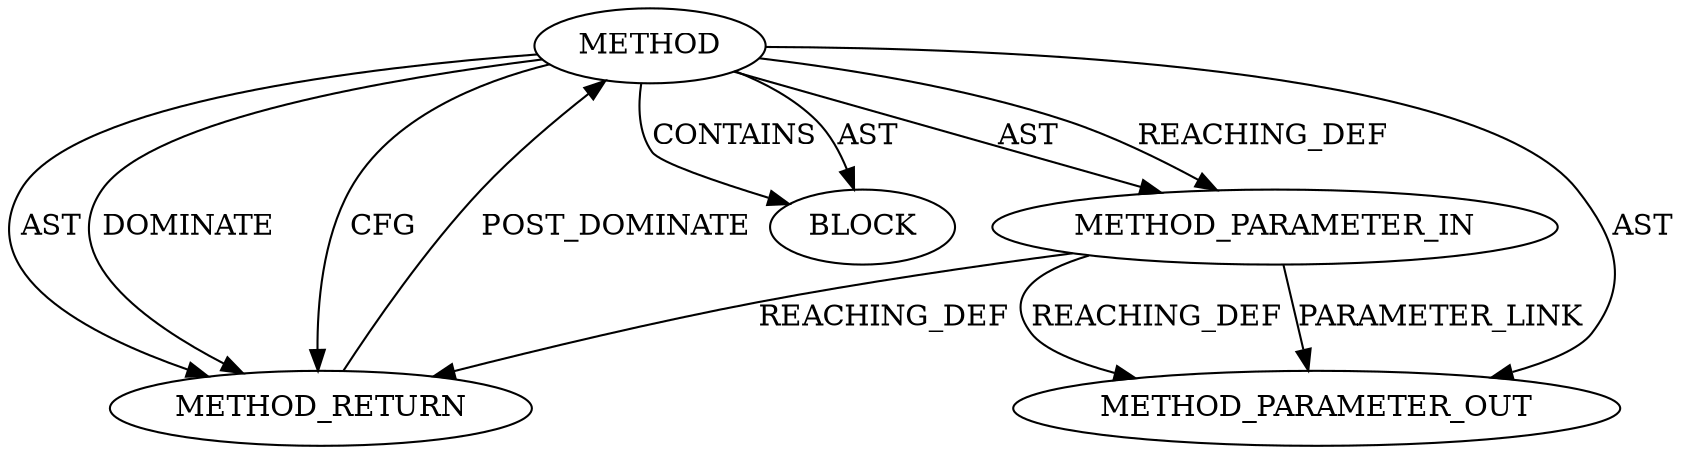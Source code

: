 digraph {
  22155 [label=METHOD_PARAMETER_OUT ORDER=1 CODE="p1" IS_VARIADIC=false TYPE_FULL_NAME="ANY" EVALUATION_STRATEGY="BY_VALUE" INDEX=1 NAME="p1"]
  20367 [label=METHOD AST_PARENT_TYPE="NAMESPACE_BLOCK" AST_PARENT_FULL_NAME="<global>" ORDER=0 CODE="<empty>" FULL_NAME="CMSG_DATA" IS_EXTERNAL=true FILENAME="<empty>" SIGNATURE="" NAME="CMSG_DATA"]
  20370 [label=METHOD_RETURN ORDER=2 CODE="RET" TYPE_FULL_NAME="ANY" EVALUATION_STRATEGY="BY_VALUE"]
  20369 [label=BLOCK ORDER=1 ARGUMENT_INDEX=1 CODE="<empty>" TYPE_FULL_NAME="ANY"]
  20368 [label=METHOD_PARAMETER_IN ORDER=1 CODE="p1" IS_VARIADIC=false TYPE_FULL_NAME="ANY" EVALUATION_STRATEGY="BY_VALUE" INDEX=1 NAME="p1"]
  20368 -> 22155 [label=PARAMETER_LINK ]
  20367 -> 20368 [label=AST ]
  20367 -> 22155 [label=AST ]
  20367 -> 20370 [label=DOMINATE ]
  20367 -> 20369 [label=CONTAINS ]
  20368 -> 22155 [label=REACHING_DEF VARIABLE="p1"]
  20367 -> 20370 [label=CFG ]
  20367 -> 20370 [label=AST ]
  20370 -> 20367 [label=POST_DOMINATE ]
  20368 -> 20370 [label=REACHING_DEF VARIABLE="p1"]
  20367 -> 20368 [label=REACHING_DEF VARIABLE=""]
  20367 -> 20369 [label=AST ]
}
